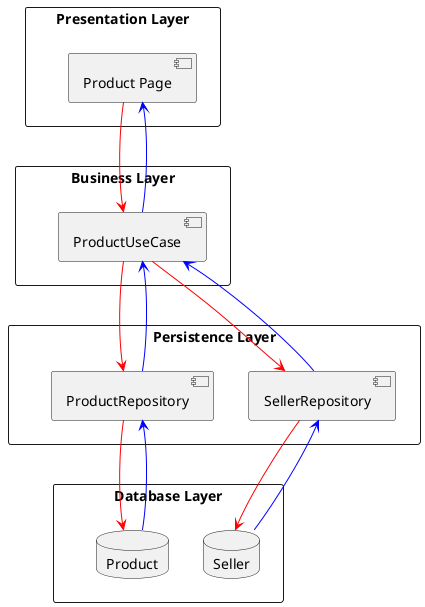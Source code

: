 @startuml

rectangle "Presentation Layer" as presentation {
    component "Product Page" as productPage
}
rectangle "Business Layer" as business{
    component "ProductUseCase" as productBusiness
}
rectangle "Persistence Layer" as persistence {
    component "ProductRepository" as productPersistence
    component "SellerRepository" as sellerPersistence
}
rectangle "Database Layer" as db {
    database "Product" as productDb
    database "Seller" as sellerDb
}

presentation -[hidden]down-> business
business -[hidden]down-> persistence
persistence -[hidden]down-> db

productPage -down-> productBusiness #red
productBusiness -down-> productPersistence #red
productBusiness -down-> sellerPersistence #red
productPersistence -down-> productDb #red
sellerPersistence -down-> sellerDb #red
sellerDb -up-> sellerPersistence #blue
productDb -up-> productPersistence #blue
productPersistence -up-> productBusiness #blue
sellerPersistence -up-> productBusiness #blue
productBusiness -up-> productPage #blue

@enduml
